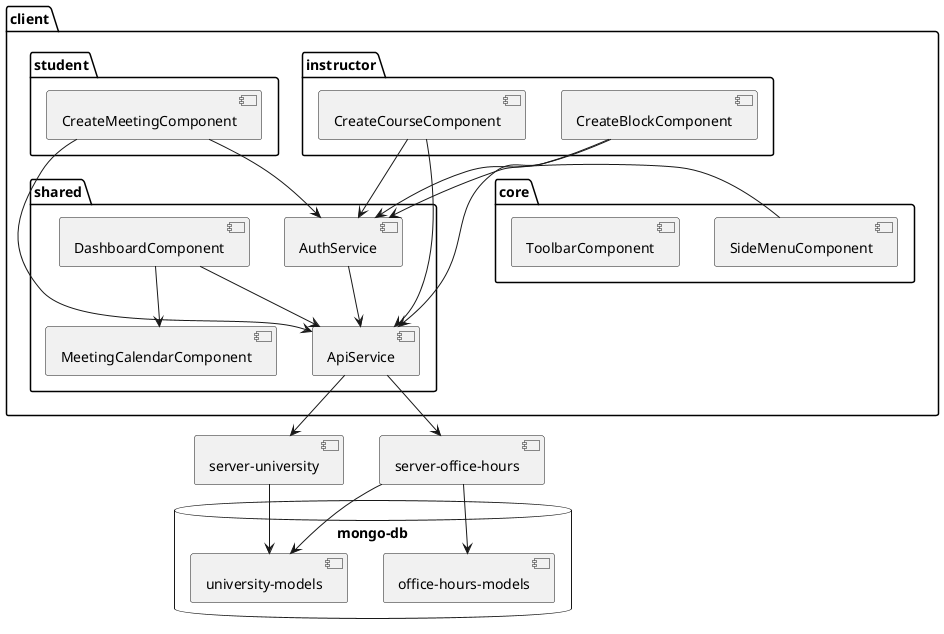 @startuml overall

package "client" {

    package "core" {
        [SideMenuComponent]
        [ToolbarComponent]
    }

    package "shared" {
        [ApiService]
        [AuthService]
        [DashboardComponent]
        [MeetingCalendarComponent]
    }

    package "instructor" {
        [CreateBlockComponent]
        [CreateCourseComponent]
    }

    package "student" {
        [CreateMeetingComponent]
    }

}

[server-university]

[server-office-hours]

database "mongo-db" {
    [university-models]
    [office-hours-models]
}

[ApiService] --> [server-university]
[ApiService] --> [server-office-hours]

[DashboardComponent] --> [MeetingCalendarComponent]
[DashboardComponent] --> [ApiService]

[SideMenuComponent] -right-> [AuthService]

[CreateCourseComponent] --> [ApiService]
[CreateCourseComponent] --> [AuthService]

[CreateMeetingComponent] --> [ApiService]
[CreateMeetingComponent] --> [AuthService]

[CreateBlockComponent] --> [ApiService]
[CreateBlockComponent] --> [AuthService]

[AuthService] --> [ApiService]

[server-university] --> [university-models]
[server-office-hours] --> [university-models]
[server-office-hours] --> [office-hours-models]

@enduml